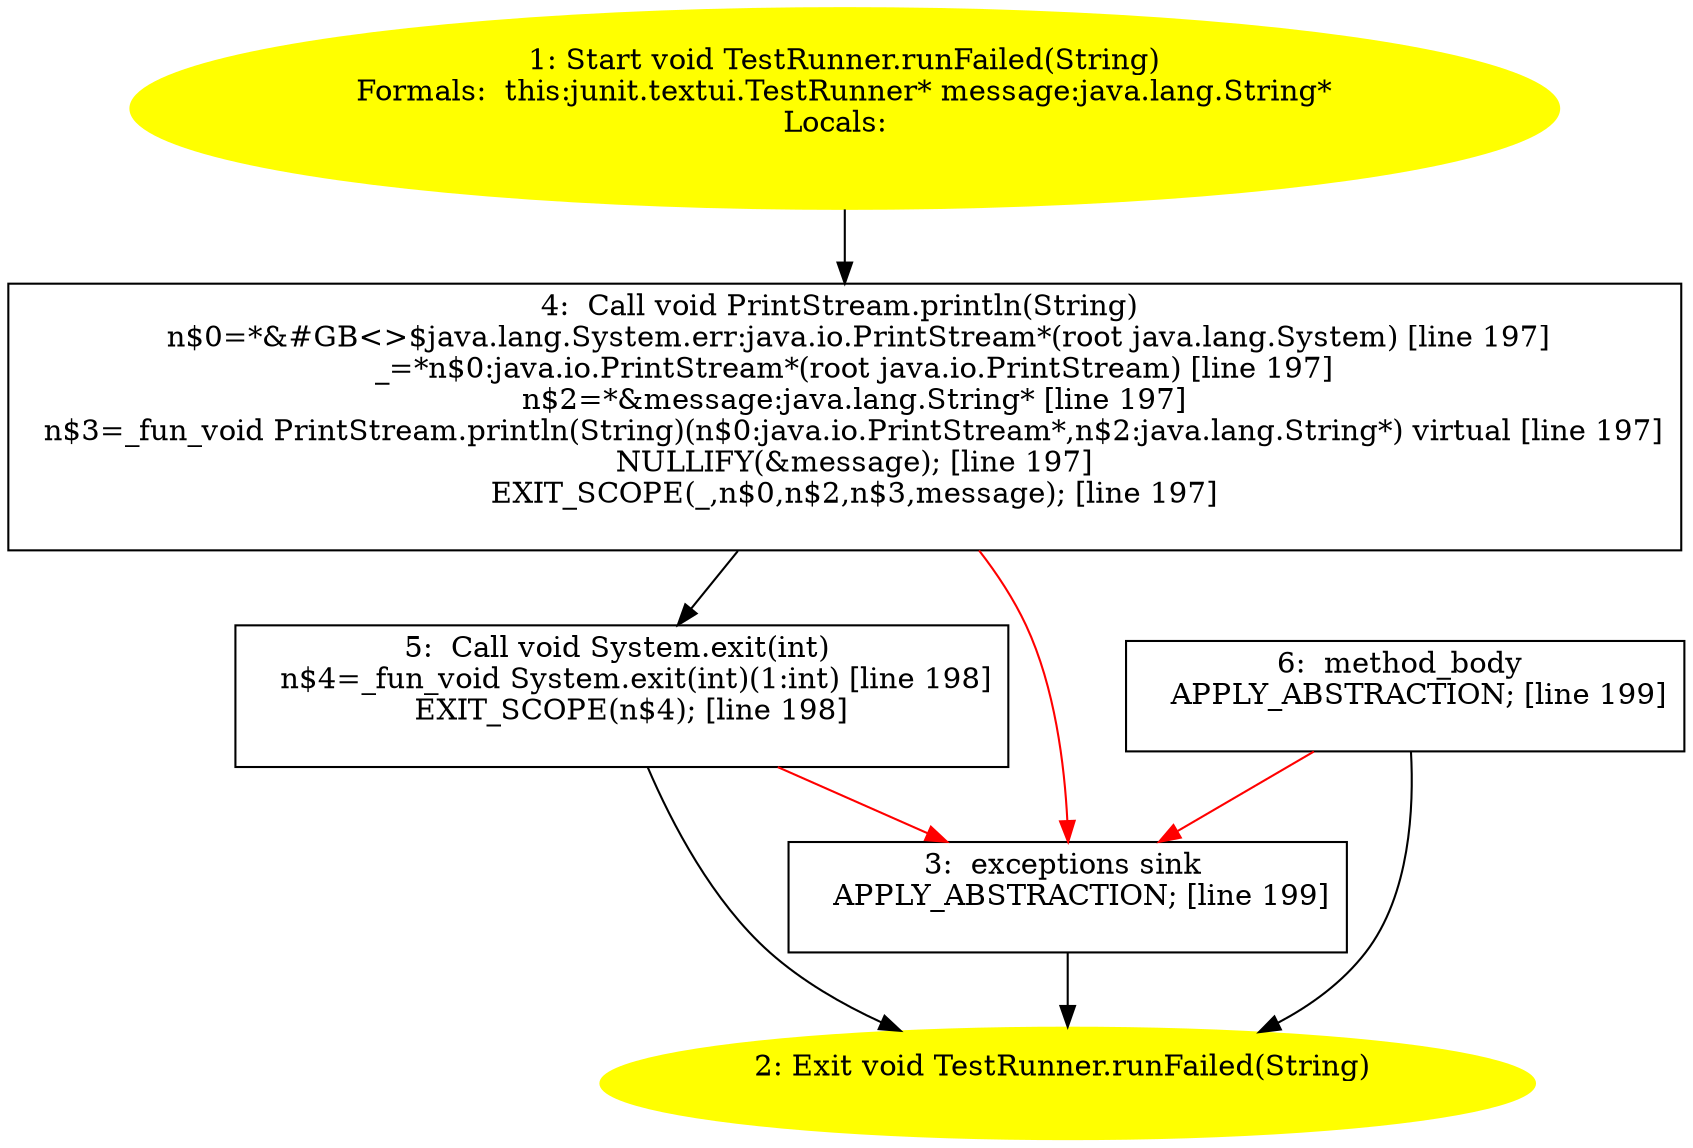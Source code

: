 /* @generated */
digraph cfg {
"junit.textui.TestRunner.runFailed(java.lang.String):void.0dec59639be7c68cbde9db17e1005535_1" [label="1: Start void TestRunner.runFailed(String)\nFormals:  this:junit.textui.TestRunner* message:java.lang.String*\nLocals:  \n  " color=yellow style=filled]
	

	 "junit.textui.TestRunner.runFailed(java.lang.String):void.0dec59639be7c68cbde9db17e1005535_1" -> "junit.textui.TestRunner.runFailed(java.lang.String):void.0dec59639be7c68cbde9db17e1005535_4" ;
"junit.textui.TestRunner.runFailed(java.lang.String):void.0dec59639be7c68cbde9db17e1005535_2" [label="2: Exit void TestRunner.runFailed(String) \n  " color=yellow style=filled]
	

"junit.textui.TestRunner.runFailed(java.lang.String):void.0dec59639be7c68cbde9db17e1005535_3" [label="3:  exceptions sink \n   APPLY_ABSTRACTION; [line 199]\n " shape="box"]
	

	 "junit.textui.TestRunner.runFailed(java.lang.String):void.0dec59639be7c68cbde9db17e1005535_3" -> "junit.textui.TestRunner.runFailed(java.lang.String):void.0dec59639be7c68cbde9db17e1005535_2" ;
"junit.textui.TestRunner.runFailed(java.lang.String):void.0dec59639be7c68cbde9db17e1005535_4" [label="4:  Call void PrintStream.println(String) \n   n$0=*&#GB<>$java.lang.System.err:java.io.PrintStream*(root java.lang.System) [line 197]\n  _=*n$0:java.io.PrintStream*(root java.io.PrintStream) [line 197]\n  n$2=*&message:java.lang.String* [line 197]\n  n$3=_fun_void PrintStream.println(String)(n$0:java.io.PrintStream*,n$2:java.lang.String*) virtual [line 197]\n  NULLIFY(&message); [line 197]\n  EXIT_SCOPE(_,n$0,n$2,n$3,message); [line 197]\n " shape="box"]
	

	 "junit.textui.TestRunner.runFailed(java.lang.String):void.0dec59639be7c68cbde9db17e1005535_4" -> "junit.textui.TestRunner.runFailed(java.lang.String):void.0dec59639be7c68cbde9db17e1005535_5" ;
	 "junit.textui.TestRunner.runFailed(java.lang.String):void.0dec59639be7c68cbde9db17e1005535_4" -> "junit.textui.TestRunner.runFailed(java.lang.String):void.0dec59639be7c68cbde9db17e1005535_3" [color="red" ];
"junit.textui.TestRunner.runFailed(java.lang.String):void.0dec59639be7c68cbde9db17e1005535_5" [label="5:  Call void System.exit(int) \n   n$4=_fun_void System.exit(int)(1:int) [line 198]\n  EXIT_SCOPE(n$4); [line 198]\n " shape="box"]
	

	 "junit.textui.TestRunner.runFailed(java.lang.String):void.0dec59639be7c68cbde9db17e1005535_5" -> "junit.textui.TestRunner.runFailed(java.lang.String):void.0dec59639be7c68cbde9db17e1005535_2" ;
	 "junit.textui.TestRunner.runFailed(java.lang.String):void.0dec59639be7c68cbde9db17e1005535_5" -> "junit.textui.TestRunner.runFailed(java.lang.String):void.0dec59639be7c68cbde9db17e1005535_3" [color="red" ];
"junit.textui.TestRunner.runFailed(java.lang.String):void.0dec59639be7c68cbde9db17e1005535_6" [label="6:  method_body \n   APPLY_ABSTRACTION; [line 199]\n " shape="box"]
	

	 "junit.textui.TestRunner.runFailed(java.lang.String):void.0dec59639be7c68cbde9db17e1005535_6" -> "junit.textui.TestRunner.runFailed(java.lang.String):void.0dec59639be7c68cbde9db17e1005535_2" ;
	 "junit.textui.TestRunner.runFailed(java.lang.String):void.0dec59639be7c68cbde9db17e1005535_6" -> "junit.textui.TestRunner.runFailed(java.lang.String):void.0dec59639be7c68cbde9db17e1005535_3" [color="red" ];
}
